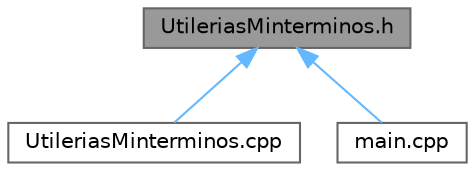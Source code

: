 digraph "UtileriasMinterminos.h"
{
 // LATEX_PDF_SIZE
  bgcolor="transparent";
  edge [fontname=Helvetica,fontsize=10,labelfontname=Helvetica,labelfontsize=10];
  node [fontname=Helvetica,fontsize=10,shape=box,height=0.2,width=0.4];
  Node1 [id="Node000001",label="UtileriasMinterminos.h",height=0.2,width=0.4,color="gray40", fillcolor="grey60", style="filled", fontcolor="black",tooltip="Declaraciones de funciones auxiliares para el manejo de mintérminos en la simplificación booleana."];
  Node1 -> Node2 [id="edge1_Node000001_Node000002",dir="back",color="steelblue1",style="solid",tooltip=" "];
  Node2 [id="Node000002",label="UtileriasMinterminos.cpp",height=0.2,width=0.4,color="grey40", fillcolor="white", style="filled",URL="$_utilerias_minterminos_8cpp.html",tooltip="Implementación de utilidades para trabajar con mintérminos en la simplificación de funciones booleana..."];
  Node1 -> Node3 [id="edge2_Node000001_Node000003",dir="back",color="steelblue1",style="solid",tooltip=" "];
  Node3 [id="Node000003",label="main.cpp",height=0.2,width=0.4,color="grey40", fillcolor="white", style="filled",URL="$main_8cpp.html",tooltip="Implementación principal del método de Quine-McCluskey para simplificación de funciones booleanas."];
}
